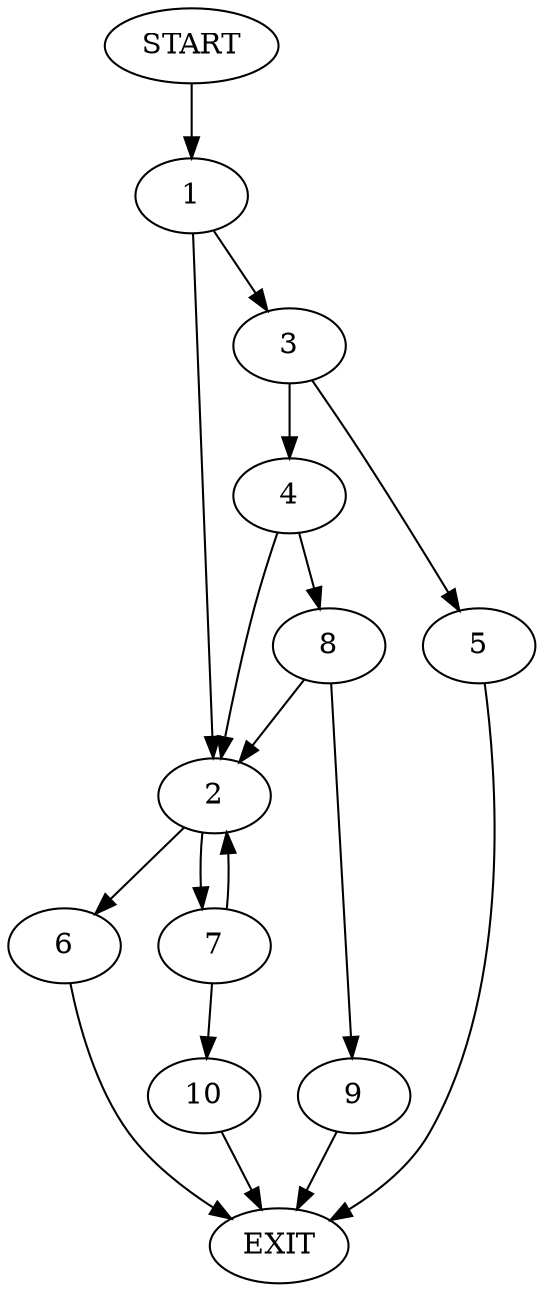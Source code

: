 digraph {
0 [label="START"]
11 [label="EXIT"]
0 -> 1
1 -> 2
1 -> 3
3 -> 4
3 -> 5
2 -> 6
2 -> 7
4 -> 2
4 -> 8
5 -> 11
8 -> 2
8 -> 9
9 -> 11
6 -> 11
7 -> 2
7 -> 10
10 -> 11
}
